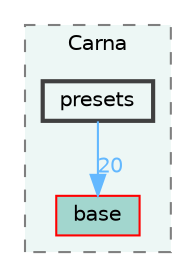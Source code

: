 digraph "include/Carna/presets"
{
 // LATEX_PDF_SIZE
  bgcolor="transparent";
  edge [fontname=Helvetica,fontsize=10,labelfontname=Helvetica,labelfontsize=10];
  node [fontname=Helvetica,fontsize=10,shape=box,height=0.2,width=0.4];
  compound=true
  subgraph clusterdir_ac977412f978244b06c42d30252b3e06 {
    graph [ bgcolor="#edf7f5", pencolor="grey50", label="Carna", fontname=Helvetica,fontsize=10 style="filled,dashed", URL="dir_ac977412f978244b06c42d30252b3e06.html",tooltip=""]
  dir_62505fd74ca3ce5ce51851622ceb72c0 [label="base", fillcolor="#a2d6ce", color="red", style="filled", URL="dir_62505fd74ca3ce5ce51851622ceb72c0.html",tooltip=""];
  dir_391bc7a3190a65011827ffb1ae7d362d [label="presets", fillcolor="#edf7f5", color="grey25", style="filled,bold", URL="dir_391bc7a3190a65011827ffb1ae7d362d.html",tooltip=""];
  }
  dir_391bc7a3190a65011827ffb1ae7d362d->dir_62505fd74ca3ce5ce51851622ceb72c0 [headlabel="20", labeldistance=1.5 headhref="dir_000009_000000.html" href="dir_000009_000000.html" color="steelblue1" fontcolor="steelblue1"];
}
